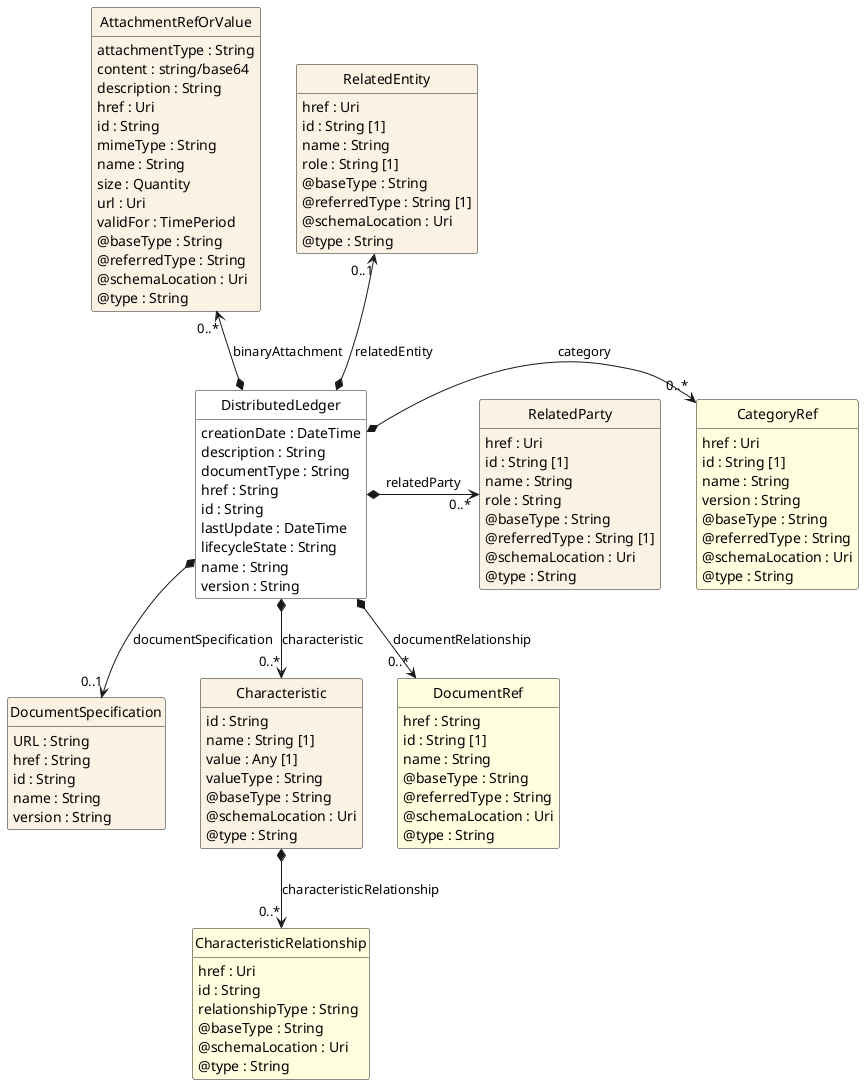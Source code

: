 @startuml
hide circle
hide methods
hide stereotype
show <<Enumeration>> stereotype
skinparam class {
   BackgroundColor<<Enumeration>> #E6F5F7
   BackgroundColor<<Ref>> #FFFFE0
   BackgroundColor<<Pivot>> #FFFFFFF
   BackgroundColor<<SimpleType>> #E2F0DA
   BackgroundColor #FCF2E3
}

class DistributedLedger <<Pivot>> {
    creationDate : DateTime
    description : String
    documentType : String
    href : String
    id : String
    lastUpdate : DateTime
    lifecycleState : String
    name : String
    version : String
}

class AttachmentRefOrValue  {
    attachmentType : String
    content : string/base64
    description : String
    href : Uri
    id : String
    mimeType : String
    name : String
    size : Quantity
    url : Uri
    validFor : TimePeriod
    @baseType : String
    @referredType : String
    @schemaLocation : Uri
    @type : String
}

class DocumentSpecification  {
    URL : String
    href : String
    id : String
    name : String
    version : String
}

class RelatedEntity  {
    href : Uri
    id : String [1]
    name : String
    role : String [1]
    @baseType : String
    @referredType : String [1]
    @schemaLocation : Uri
    @type : String
}

class RelatedParty  {
    href : Uri
    id : String [1]
    name : String
    role : String
    @baseType : String
    @referredType : String [1]
    @schemaLocation : Uri
    @type : String
}

class Characteristic  {
    id : String
    name : String [1]
    value : Any [1]
    valueType : String
    @baseType : String
    @schemaLocation : Uri
    @type : String
}

class CharacteristicRelationship  <<Ref>> {
    href : Uri
    id : String
    relationshipType : String
    @baseType : String
    @schemaLocation : Uri
    @type : String
}

class CategoryRef  <<Ref>> {
    href : Uri
    id : String [1]
    name : String
    version : String
    @baseType : String
    @referredType : String
    @schemaLocation : Uri
    @type : String
}

class DocumentRef  <<Ref>> {
    href : String
    id : String [1]
    name : String
    @baseType : String
    @referredType : String
    @schemaLocation : Uri
    @type : String
}

CategoryRef "0..*" <-left-* DistributedLedger : category

DistributedLedger *-right-> "0..*" RelatedParty : relatedParty

RelatedEntity "0..1" <--* DistributedLedger : relatedEntity

AttachmentRefOrValue "0..*" <--* DistributedLedger : binaryAttachment

DistributedLedger *-->  "0..*" DocumentRef : documentRelationship

DistributedLedger *-->  "0..1" DocumentSpecification : documentSpecification

DistributedLedger *-->  "0..*" Characteristic : characteristic

Characteristic *-->  "0..*" CharacteristicRelationship : characteristicRelationship

@enduml